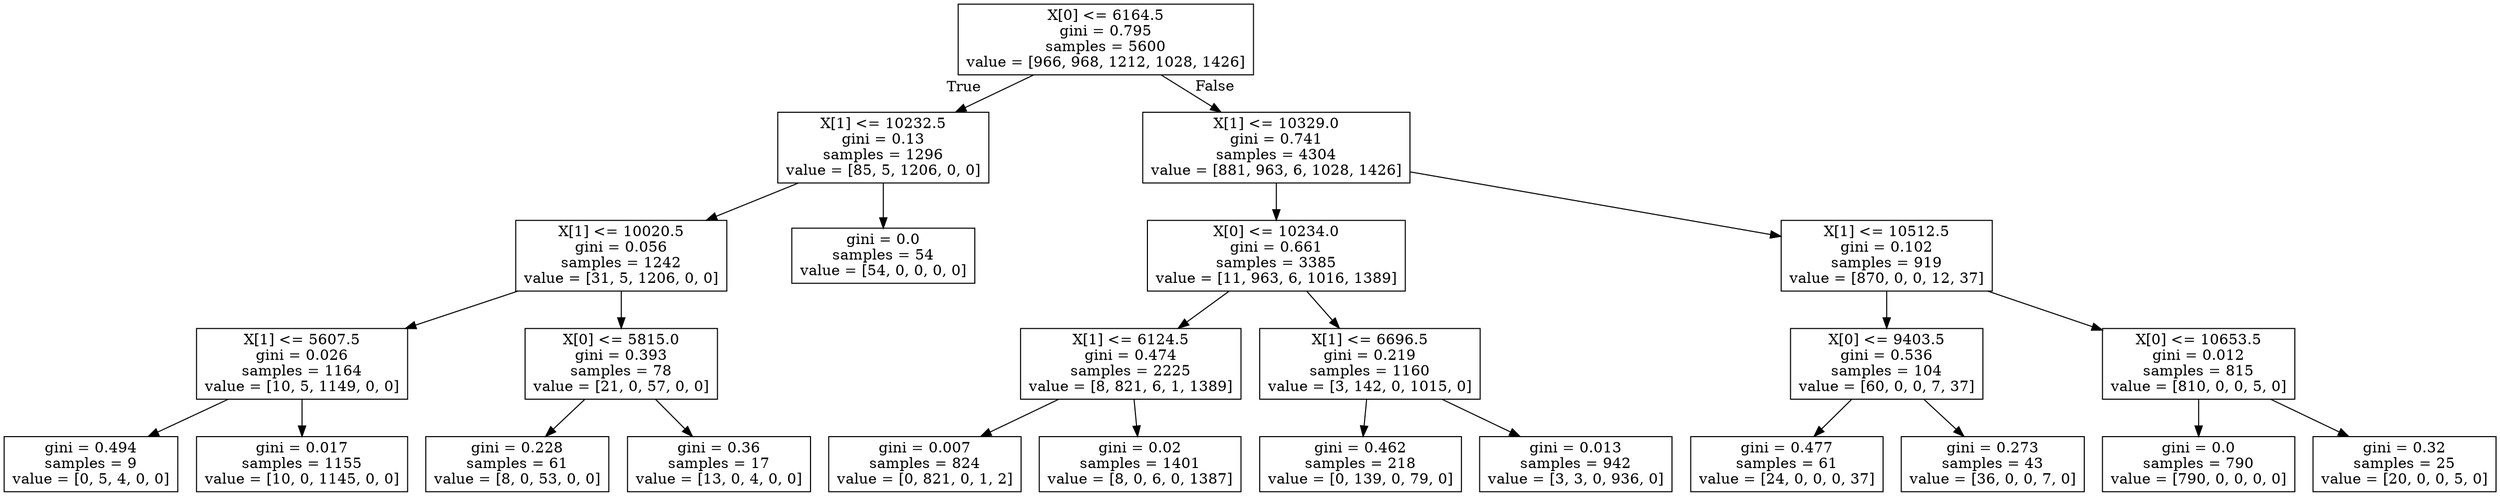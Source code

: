 digraph Tree {
node [shape=box] ;
0 [label="X[0] <= 6164.5\ngini = 0.795\nsamples = 5600\nvalue = [966, 968, 1212, 1028, 1426]"] ;
1 [label="X[1] <= 10232.5\ngini = 0.13\nsamples = 1296\nvalue = [85, 5, 1206, 0, 0]"] ;
0 -> 1 [labeldistance=2.5, labelangle=45, headlabel="True"] ;
2 [label="X[1] <= 10020.5\ngini = 0.056\nsamples = 1242\nvalue = [31, 5, 1206, 0, 0]"] ;
1 -> 2 ;
3 [label="X[1] <= 5607.5\ngini = 0.026\nsamples = 1164\nvalue = [10, 5, 1149, 0, 0]"] ;
2 -> 3 ;
4 [label="gini = 0.494\nsamples = 9\nvalue = [0, 5, 4, 0, 0]"] ;
3 -> 4 ;
5 [label="gini = 0.017\nsamples = 1155\nvalue = [10, 0, 1145, 0, 0]"] ;
3 -> 5 ;
6 [label="X[0] <= 5815.0\ngini = 0.393\nsamples = 78\nvalue = [21, 0, 57, 0, 0]"] ;
2 -> 6 ;
7 [label="gini = 0.228\nsamples = 61\nvalue = [8, 0, 53, 0, 0]"] ;
6 -> 7 ;
8 [label="gini = 0.36\nsamples = 17\nvalue = [13, 0, 4, 0, 0]"] ;
6 -> 8 ;
9 [label="gini = 0.0\nsamples = 54\nvalue = [54, 0, 0, 0, 0]"] ;
1 -> 9 ;
10 [label="X[1] <= 10329.0\ngini = 0.741\nsamples = 4304\nvalue = [881, 963, 6, 1028, 1426]"] ;
0 -> 10 [labeldistance=2.5, labelangle=-45, headlabel="False"] ;
11 [label="X[0] <= 10234.0\ngini = 0.661\nsamples = 3385\nvalue = [11, 963, 6, 1016, 1389]"] ;
10 -> 11 ;
12 [label="X[1] <= 6124.5\ngini = 0.474\nsamples = 2225\nvalue = [8, 821, 6, 1, 1389]"] ;
11 -> 12 ;
13 [label="gini = 0.007\nsamples = 824\nvalue = [0, 821, 0, 1, 2]"] ;
12 -> 13 ;
14 [label="gini = 0.02\nsamples = 1401\nvalue = [8, 0, 6, 0, 1387]"] ;
12 -> 14 ;
15 [label="X[1] <= 6696.5\ngini = 0.219\nsamples = 1160\nvalue = [3, 142, 0, 1015, 0]"] ;
11 -> 15 ;
16 [label="gini = 0.462\nsamples = 218\nvalue = [0, 139, 0, 79, 0]"] ;
15 -> 16 ;
17 [label="gini = 0.013\nsamples = 942\nvalue = [3, 3, 0, 936, 0]"] ;
15 -> 17 ;
18 [label="X[1] <= 10512.5\ngini = 0.102\nsamples = 919\nvalue = [870, 0, 0, 12, 37]"] ;
10 -> 18 ;
19 [label="X[0] <= 9403.5\ngini = 0.536\nsamples = 104\nvalue = [60, 0, 0, 7, 37]"] ;
18 -> 19 ;
20 [label="gini = 0.477\nsamples = 61\nvalue = [24, 0, 0, 0, 37]"] ;
19 -> 20 ;
21 [label="gini = 0.273\nsamples = 43\nvalue = [36, 0, 0, 7, 0]"] ;
19 -> 21 ;
22 [label="X[0] <= 10653.5\ngini = 0.012\nsamples = 815\nvalue = [810, 0, 0, 5, 0]"] ;
18 -> 22 ;
23 [label="gini = 0.0\nsamples = 790\nvalue = [790, 0, 0, 0, 0]"] ;
22 -> 23 ;
24 [label="gini = 0.32\nsamples = 25\nvalue = [20, 0, 0, 5, 0]"] ;
22 -> 24 ;
}